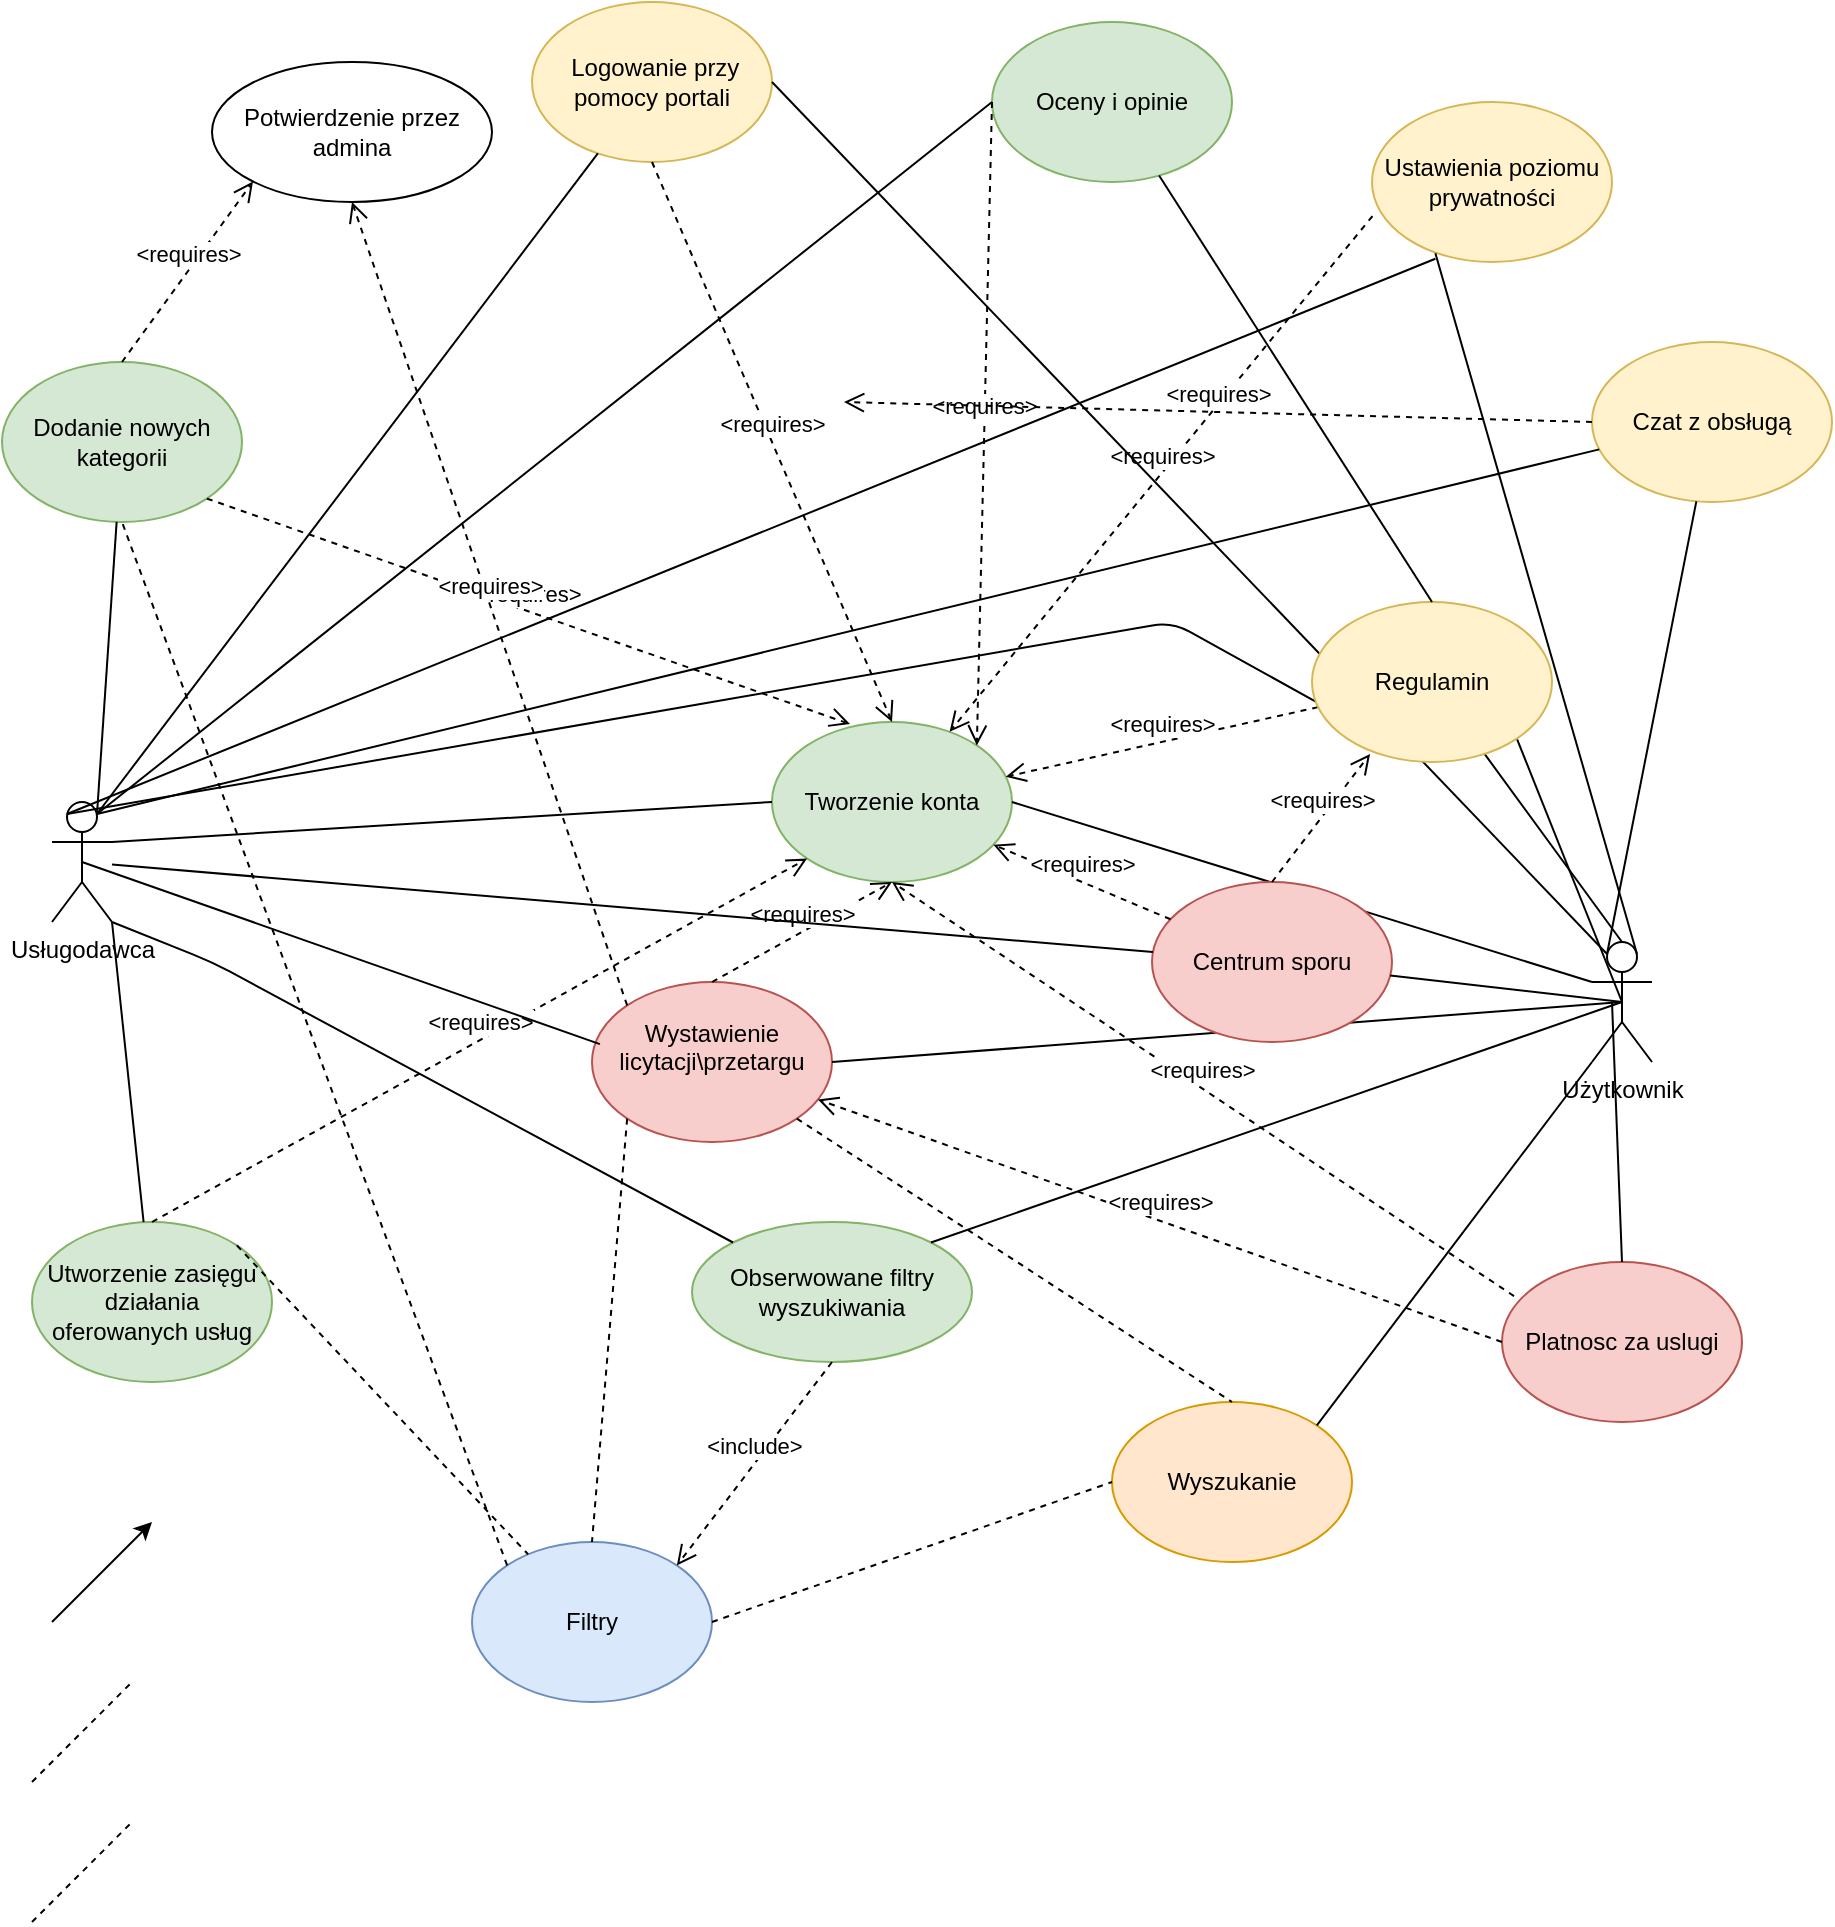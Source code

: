 <mxfile version="12.7.4" type="github">
  <diagram id="X4KtPScDE5aJx_dzZ8nU" name="Page-1">
    <mxGraphModel dx="1426" dy="946" grid="1" gridSize="10" guides="1" tooltips="1" connect="1" arrows="1" fold="1" page="1" pageScale="1" pageWidth="827" pageHeight="1169" math="0" shadow="0">
      <root>
        <mxCell id="0" />
        <mxCell id="1" parent="0" />
        <mxCell id="VTKftnoG7H33NL0N4lO0-1" value="Usługodawca" style="shape=umlActor;verticalLabelPosition=bottom;labelBackgroundColor=#ffffff;verticalAlign=top;html=1;outlineConnect=0;" parent="1" vertex="1">
          <mxGeometry x="60" y="430" width="30" height="60" as="geometry" />
        </mxCell>
        <mxCell id="VTKftnoG7H33NL0N4lO0-3" value="Tworzenie konta" style="ellipse;whiteSpace=wrap;html=1;fillColor=#d5e8d4;strokeColor=#82b366;" parent="1" vertex="1">
          <mxGeometry x="420" y="390" width="120" height="80" as="geometry" />
        </mxCell>
        <mxCell id="VTKftnoG7H33NL0N4lO0-4" value="Dodanie nowych kategorii" style="ellipse;whiteSpace=wrap;html=1;fillColor=#d5e8d4;strokeColor=#82b366;" parent="1" vertex="1">
          <mxGeometry x="35" y="210" width="120" height="80" as="geometry" />
        </mxCell>
        <mxCell id="VTKftnoG7H33NL0N4lO0-5" value="Utworzenie zasięgu działania oferowanych usług" style="ellipse;whiteSpace=wrap;html=1;fillColor=#d5e8d4;strokeColor=#82b366;" parent="1" vertex="1">
          <mxGeometry x="50" y="640" width="120" height="80" as="geometry" />
        </mxCell>
        <mxCell id="VTKftnoG7H33NL0N4lO0-6" value="Użytkownik" style="shape=umlActor;verticalLabelPosition=bottom;labelBackgroundColor=#ffffff;verticalAlign=top;html=1;outlineConnect=0;" parent="1" vertex="1">
          <mxGeometry x="830" y="500" width="30" height="60" as="geometry" />
        </mxCell>
        <mxCell id="VTKftnoG7H33NL0N4lO0-7" value="Oceny i opinie" style="ellipse;whiteSpace=wrap;html=1;fillColor=#d5e8d4;strokeColor=#82b366;" parent="1" vertex="1">
          <mxGeometry x="530" y="40" width="120" height="80" as="geometry" />
        </mxCell>
        <mxCell id="VTKftnoG7H33NL0N4lO0-8" value="Wyszukanie" style="ellipse;whiteSpace=wrap;html=1;fillColor=#ffe6cc;strokeColor=#d79b00;" parent="1" vertex="1">
          <mxGeometry x="590" y="730" width="120" height="80" as="geometry" />
        </mxCell>
        <mxCell id="pVavtnSqjncw0e83FAwv-1" value="" style="endArrow=none;html=1;entryX=1;entryY=1;entryDx=0;entryDy=0;entryPerimeter=0;" parent="1" source="VTKftnoG7H33NL0N4lO0-5" target="VTKftnoG7H33NL0N4lO0-1" edge="1">
          <mxGeometry width="50" height="50" relative="1" as="geometry">
            <mxPoint x="60" y="810" as="sourcePoint" />
            <mxPoint x="110" y="760" as="targetPoint" />
          </mxGeometry>
        </mxCell>
        <mxCell id="pVavtnSqjncw0e83FAwv-2" value="" style="endArrow=none;html=1;entryX=0.75;entryY=0.1;entryDx=0;entryDy=0;entryPerimeter=0;" parent="1" source="VTKftnoG7H33NL0N4lO0-4" target="VTKftnoG7H33NL0N4lO0-1" edge="1">
          <mxGeometry width="50" height="50" relative="1" as="geometry">
            <mxPoint x="60" y="810" as="sourcePoint" />
            <mxPoint x="110" y="760" as="targetPoint" />
          </mxGeometry>
        </mxCell>
        <mxCell id="pVavtnSqjncw0e83FAwv-3" value="" style="endArrow=none;html=1;entryX=0;entryY=1;entryDx=0;entryDy=0;entryPerimeter=0;exitX=1;exitY=0;exitDx=0;exitDy=0;" parent="1" source="VTKftnoG7H33NL0N4lO0-8" target="VTKftnoG7H33NL0N4lO0-6" edge="1">
          <mxGeometry width="50" height="50" relative="1" as="geometry">
            <mxPoint x="680" y="540" as="sourcePoint" />
            <mxPoint x="730" y="450" as="targetPoint" />
          </mxGeometry>
        </mxCell>
        <mxCell id="pVavtnSqjncw0e83FAwv-4" value="" style="endArrow=none;html=1;entryX=0.5;entryY=0;entryDx=0;entryDy=0;entryPerimeter=0;" parent="1" source="S0ehKaY8ns1uEptwOW_V-1" target="VTKftnoG7H33NL0N4lO0-6" edge="1">
          <mxGeometry width="50" height="50" relative="1" as="geometry">
            <mxPoint x="60" y="810" as="sourcePoint" />
            <mxPoint x="110" y="760" as="targetPoint" />
          </mxGeometry>
        </mxCell>
        <mxCell id="pVavtnSqjncw0e83FAwv-5" value="" style="endArrow=none;html=1;entryX=1;entryY=0.333;entryDx=0;entryDy=0;entryPerimeter=0;exitX=0;exitY=0.5;exitDx=0;exitDy=0;" parent="1" source="VTKftnoG7H33NL0N4lO0-3" target="VTKftnoG7H33NL0N4lO0-1" edge="1">
          <mxGeometry width="50" height="50" relative="1" as="geometry">
            <mxPoint x="60" y="810" as="sourcePoint" />
            <mxPoint x="110" y="760" as="targetPoint" />
          </mxGeometry>
        </mxCell>
        <mxCell id="pVavtnSqjncw0e83FAwv-7" value="" style="endArrow=none;html=1;entryX=0;entryY=0.333;entryDx=0;entryDy=0;entryPerimeter=0;exitX=1;exitY=0.5;exitDx=0;exitDy=0;" parent="1" source="VTKftnoG7H33NL0N4lO0-3" target="VTKftnoG7H33NL0N4lO0-6" edge="1">
          <mxGeometry width="50" height="50" relative="1" as="geometry">
            <mxPoint x="60" y="810" as="sourcePoint" />
            <mxPoint x="110" y="760" as="targetPoint" />
          </mxGeometry>
        </mxCell>
        <mxCell id="pVavtnSqjncw0e83FAwv-10" value="&amp;lt;requires&amp;gt;" style="html=1;verticalAlign=bottom;endArrow=open;dashed=1;endSize=8;exitX=1;exitY=1;exitDx=0;exitDy=0;entryX=0.325;entryY=0.013;entryDx=0;entryDy=0;entryPerimeter=0;" parent="1" source="VTKftnoG7H33NL0N4lO0-4" target="VTKftnoG7H33NL0N4lO0-3" edge="1">
          <mxGeometry relative="1" as="geometry">
            <mxPoint x="140" y="710" as="sourcePoint" />
            <mxPoint x="60" y="710" as="targetPoint" />
          </mxGeometry>
        </mxCell>
        <mxCell id="0DhYK3gLRi87V5UBloDc-1" value="&lt;div&gt;Wystawienie &lt;br&gt;&lt;/div&gt;&lt;div&gt;licytacji\przetargu&lt;/div&gt;&lt;div&gt;&lt;br&gt;&lt;/div&gt;" style="ellipse;whiteSpace=wrap;html=1;fillColor=#f8cecc;strokeColor=#b85450;" parent="1" vertex="1">
          <mxGeometry x="330" y="520" width="120" height="80" as="geometry" />
        </mxCell>
        <mxCell id="pVavtnSqjncw0e83FAwv-11" value="&amp;lt;requires&amp;gt;" style="html=1;verticalAlign=bottom;endArrow=open;dashed=1;endSize=8;exitX=0.5;exitY=0;exitDx=0;exitDy=0;entryX=0;entryY=1;entryDx=0;entryDy=0;" parent="1" source="VTKftnoG7H33NL0N4lO0-5" target="VTKftnoG7H33NL0N4lO0-3" edge="1">
          <mxGeometry relative="1" as="geometry">
            <mxPoint x="140" y="740" as="sourcePoint" />
            <mxPoint x="60" y="740" as="targetPoint" />
          </mxGeometry>
        </mxCell>
        <mxCell id="0DhYK3gLRi87V5UBloDc-2" value="" style="endArrow=none;html=1;entryX=0.033;entryY=0.388;entryDx=0;entryDy=0;entryPerimeter=0;exitX=0.5;exitY=0.5;exitDx=0;exitDy=0;exitPerimeter=0;" parent="1" source="VTKftnoG7H33NL0N4lO0-1" target="0DhYK3gLRi87V5UBloDc-1" edge="1">
          <mxGeometry width="50" height="50" relative="1" as="geometry">
            <mxPoint x="60" y="840" as="sourcePoint" />
            <mxPoint x="110" y="790" as="targetPoint" />
          </mxGeometry>
        </mxCell>
        <mxCell id="0DhYK3gLRi87V5UBloDc-3" value="" style="endArrow=none;html=1;entryX=0.5;entryY=0.5;entryDx=0;entryDy=0;entryPerimeter=0;exitX=1;exitY=0.5;exitDx=0;exitDy=0;" parent="1" source="0DhYK3gLRi87V5UBloDc-1" target="VTKftnoG7H33NL0N4lO0-6" edge="1">
          <mxGeometry width="50" height="50" relative="1" as="geometry">
            <mxPoint x="60" y="840" as="sourcePoint" />
            <mxPoint x="110" y="790" as="targetPoint" />
          </mxGeometry>
        </mxCell>
        <mxCell id="0DhYK3gLRi87V5UBloDc-4" value="" style="endArrow=none;dashed=1;html=1;entryX=0.5;entryY=0;entryDx=0;entryDy=0;exitX=1;exitY=1;exitDx=0;exitDy=0;" parent="1" source="0DhYK3gLRi87V5UBloDc-1" target="VTKftnoG7H33NL0N4lO0-8" edge="1">
          <mxGeometry width="50" height="50" relative="1" as="geometry">
            <mxPoint x="60" y="810" as="sourcePoint" />
            <mxPoint x="110" y="760" as="targetPoint" />
          </mxGeometry>
        </mxCell>
        <mxCell id="0DhYK3gLRi87V5UBloDc-6" value="Filtry" style="ellipse;whiteSpace=wrap;html=1;fillColor=#dae8fc;strokeColor=#6c8ebf;" parent="1" vertex="1">
          <mxGeometry x="270" y="800" width="120" height="80" as="geometry" />
        </mxCell>
        <mxCell id="0DhYK3gLRi87V5UBloDc-8" value="" style="endArrow=none;dashed=1;html=1;exitX=1;exitY=0;exitDx=0;exitDy=0;" parent="1" source="VTKftnoG7H33NL0N4lO0-5" target="0DhYK3gLRi87V5UBloDc-6" edge="1">
          <mxGeometry width="50" height="50" relative="1" as="geometry">
            <mxPoint x="60" y="840" as="sourcePoint" />
            <mxPoint x="110" y="790" as="targetPoint" />
          </mxGeometry>
        </mxCell>
        <mxCell id="0DhYK3gLRi87V5UBloDc-9" value="" style="endArrow=none;dashed=1;html=1;entryX=0.5;entryY=0;entryDx=0;entryDy=0;exitX=0;exitY=1;exitDx=0;exitDy=0;" parent="1" source="0DhYK3gLRi87V5UBloDc-1" target="0DhYK3gLRi87V5UBloDc-6" edge="1">
          <mxGeometry width="50" height="50" relative="1" as="geometry">
            <mxPoint x="60" y="840" as="sourcePoint" />
            <mxPoint x="110" y="790" as="targetPoint" />
          </mxGeometry>
        </mxCell>
        <mxCell id="0DhYK3gLRi87V5UBloDc-14" value="" style="endArrow=none;dashed=1;html=1;entryX=0;entryY=0.5;entryDx=0;entryDy=0;exitX=1;exitY=0.5;exitDx=0;exitDy=0;" parent="1" source="0DhYK3gLRi87V5UBloDc-6" target="VTKftnoG7H33NL0N4lO0-8" edge="1">
          <mxGeometry width="50" height="50" relative="1" as="geometry">
            <mxPoint x="60" y="890" as="sourcePoint" />
            <mxPoint x="110" y="840" as="targetPoint" />
          </mxGeometry>
        </mxCell>
        <mxCell id="pVavtnSqjncw0e83FAwv-17" value="" style="endArrow=none;dashed=1;html=1;entryX=0.5;entryY=1;entryDx=0;entryDy=0;exitX=0;exitY=0;exitDx=0;exitDy=0;" parent="1" source="0DhYK3gLRi87V5UBloDc-6" target="VTKftnoG7H33NL0N4lO0-4" edge="1">
          <mxGeometry width="50" height="50" relative="1" as="geometry">
            <mxPoint x="60" y="890" as="sourcePoint" />
            <mxPoint x="110" y="840" as="targetPoint" />
          </mxGeometry>
        </mxCell>
        <mxCell id="pVavtnSqjncw0e83FAwv-19" value="&amp;lt;requires&amp;gt;" style="html=1;verticalAlign=bottom;endArrow=open;dashed=1;endSize=8;entryX=0.5;entryY=1;entryDx=0;entryDy=0;exitX=0.5;exitY=0;exitDx=0;exitDy=0;" parent="1" source="0DhYK3gLRi87V5UBloDc-1" target="VTKftnoG7H33NL0N4lO0-3" edge="1">
          <mxGeometry relative="1" as="geometry">
            <mxPoint x="140" y="840" as="sourcePoint" />
            <mxPoint x="60" y="840" as="targetPoint" />
          </mxGeometry>
        </mxCell>
        <mxCell id="pVavtnSqjncw0e83FAwv-22" value="&amp;lt;requires&amp;gt;" style="html=1;verticalAlign=bottom;endArrow=open;dashed=1;endSize=8;entryX=1;entryY=0;entryDx=0;entryDy=0;exitX=0;exitY=0.5;exitDx=0;exitDy=0;" parent="1" source="VTKftnoG7H33NL0N4lO0-7" target="VTKftnoG7H33NL0N4lO0-3" edge="1">
          <mxGeometry relative="1" as="geometry">
            <mxPoint x="140" y="840" as="sourcePoint" />
            <mxPoint x="60" y="840" as="targetPoint" />
          </mxGeometry>
        </mxCell>
        <mxCell id="pVavtnSqjncw0e83FAwv-23" value="Potwierdzenie przez admina" style="ellipse;whiteSpace=wrap;html=1;" parent="1" vertex="1">
          <mxGeometry x="140" y="60" width="140" height="70" as="geometry" />
        </mxCell>
        <mxCell id="pVavtnSqjncw0e83FAwv-24" value="&amp;lt;requires&amp;gt;" style="html=1;verticalAlign=bottom;endArrow=open;dashed=1;endSize=8;entryX=0;entryY=1;entryDx=0;entryDy=0;exitX=0.5;exitY=0;exitDx=0;exitDy=0;" parent="1" source="VTKftnoG7H33NL0N4lO0-4" target="pVavtnSqjncw0e83FAwv-23" edge="1">
          <mxGeometry relative="1" as="geometry">
            <mxPoint x="350" y="140" as="sourcePoint" />
            <mxPoint x="270" y="140" as="targetPoint" />
          </mxGeometry>
        </mxCell>
        <mxCell id="mBskaRo_Ft7Vnl39dQsI-1" value="&amp;lt;requires&amp;gt;" style="html=1;verticalAlign=bottom;endArrow=open;dashed=1;endSize=8;entryX=0.5;entryY=1;entryDx=0;entryDy=0;exitX=0;exitY=0;exitDx=0;exitDy=0;" parent="1" source="0DhYK3gLRi87V5UBloDc-1" target="pVavtnSqjncw0e83FAwv-23" edge="1">
          <mxGeometry relative="1" as="geometry">
            <mxPoint x="230" y="170" as="sourcePoint" />
            <mxPoint x="320.503" y="99.749" as="targetPoint" />
          </mxGeometry>
        </mxCell>
        <mxCell id="pVavtnSqjncw0e83FAwv-26" value="Obserwowane filtry wyszukiwania" style="ellipse;whiteSpace=wrap;html=1;fillColor=#d5e8d4;strokeColor=#82b366;" parent="1" vertex="1">
          <mxGeometry x="380" y="640" width="140" height="70" as="geometry" />
        </mxCell>
        <mxCell id="pVavtnSqjncw0e83FAwv-28" value="" style="endArrow=none;html=1;entryX=1;entryY=1;entryDx=0;entryDy=0;entryPerimeter=0;exitX=0;exitY=0;exitDx=0;exitDy=0;" parent="1" source="pVavtnSqjncw0e83FAwv-26" target="VTKftnoG7H33NL0N4lO0-1" edge="1">
          <mxGeometry width="50" height="50" relative="1" as="geometry">
            <mxPoint x="60" y="840" as="sourcePoint" />
            <mxPoint x="110" y="790" as="targetPoint" />
            <Array as="points">
              <mxPoint x="140" y="510" />
            </Array>
          </mxGeometry>
        </mxCell>
        <mxCell id="pVavtnSqjncw0e83FAwv-29" value="" style="endArrow=none;html=1;entryX=1;entryY=0;entryDx=0;entryDy=0;exitX=0.5;exitY=0.5;exitDx=0;exitDy=0;exitPerimeter=0;" parent="1" source="VTKftnoG7H33NL0N4lO0-6" target="pVavtnSqjncw0e83FAwv-26" edge="1">
          <mxGeometry width="50" height="50" relative="1" as="geometry">
            <mxPoint x="770" y="500" as="sourcePoint" />
            <mxPoint x="110" y="790" as="targetPoint" />
          </mxGeometry>
        </mxCell>
        <mxCell id="pVavtnSqjncw0e83FAwv-30" value="&amp;lt;include&amp;gt;" style="html=1;verticalAlign=bottom;endArrow=open;dashed=1;endSize=8;exitX=0.5;exitY=1;exitDx=0;exitDy=0;entryX=1;entryY=0;entryDx=0;entryDy=0;" parent="1" source="pVavtnSqjncw0e83FAwv-26" target="0DhYK3gLRi87V5UBloDc-6" edge="1">
          <mxGeometry relative="1" as="geometry">
            <mxPoint x="140" y="790" as="sourcePoint" />
            <mxPoint x="60" y="790" as="targetPoint" />
          </mxGeometry>
        </mxCell>
        <mxCell id="S0ehKaY8ns1uEptwOW_V-2" value="" style="endArrow=classic;html=1;" parent="1" edge="1">
          <mxGeometry width="50" height="50" relative="1" as="geometry">
            <mxPoint x="60" y="840" as="sourcePoint" />
            <mxPoint x="110" y="790" as="targetPoint" />
          </mxGeometry>
        </mxCell>
        <mxCell id="S0ehKaY8ns1uEptwOW_V-3" value="" style="endArrow=none;dashed=1;html=1;" parent="1" edge="1">
          <mxGeometry width="50" height="50" relative="1" as="geometry">
            <mxPoint x="50" y="920" as="sourcePoint" />
            <mxPoint x="100" y="870" as="targetPoint" />
          </mxGeometry>
        </mxCell>
        <mxCell id="S0ehKaY8ns1uEptwOW_V-4" value="" style="endArrow=none;dashed=1;html=1;" parent="1" edge="1">
          <mxGeometry width="50" height="50" relative="1" as="geometry">
            <mxPoint x="50" y="990" as="sourcePoint" />
            <mxPoint x="100" y="940" as="targetPoint" />
          </mxGeometry>
        </mxCell>
        <mxCell id="S0ehKaY8ns1uEptwOW_V-6" value="&amp;lt;requires&amp;gt;" style="html=1;verticalAlign=bottom;endArrow=open;dashed=1;endSize=8;" parent="1" source="S0ehKaY8ns1uEptwOW_V-1" target="VTKftnoG7H33NL0N4lO0-3" edge="1">
          <mxGeometry relative="1" as="geometry">
            <mxPoint x="450" y="430" as="sourcePoint" />
            <mxPoint x="530" y="280" as="targetPoint" />
          </mxGeometry>
        </mxCell>
        <mxCell id="S0ehKaY8ns1uEptwOW_V-7" value="Ustawienia poziomu prywatności" style="ellipse;whiteSpace=wrap;html=1;fillColor=#fff2cc;strokeColor=#d6b656;" parent="1" vertex="1">
          <mxGeometry x="720" y="80" width="120" height="80" as="geometry" />
        </mxCell>
        <mxCell id="S0ehKaY8ns1uEptwOW_V-8" value="&amp;lt;requires&amp;gt;" style="html=1;verticalAlign=bottom;endArrow=open;dashed=1;endSize=8;exitX=0.002;exitY=0.713;exitDx=0;exitDy=0;exitPerimeter=0;" parent="1" source="S0ehKaY8ns1uEptwOW_V-7" target="VTKftnoG7H33NL0N4lO0-3" edge="1">
          <mxGeometry relative="1" as="geometry">
            <mxPoint x="599.924" y="372.306" as="sourcePoint" />
            <mxPoint x="549.969" y="277.72" as="targetPoint" />
          </mxGeometry>
        </mxCell>
        <mxCell id="S0ehKaY8ns1uEptwOW_V-9" value="Czat z obsługą" style="ellipse;whiteSpace=wrap;html=1;fillColor=#fff2cc;strokeColor=#d6b656;" parent="1" vertex="1">
          <mxGeometry x="830" y="200" width="120" height="80" as="geometry" />
        </mxCell>
        <mxCell id="S0ehKaY8ns1uEptwOW_V-10" value="&amp;lt;requires&amp;gt;" style="html=1;verticalAlign=bottom;endArrow=open;dashed=1;endSize=8;exitX=0;exitY=0.5;exitDx=0;exitDy=0;" parent="1" source="S0ehKaY8ns1uEptwOW_V-9" edge="1">
          <mxGeometry relative="1" as="geometry">
            <mxPoint x="630.24" y="127.04" as="sourcePoint" />
            <mxPoint x="456" y="230" as="targetPoint" />
          </mxGeometry>
        </mxCell>
        <mxCell id="S0ehKaY8ns1uEptwOW_V-11" value="&amp;nbsp;Logowanie przy pomocy portali" style="ellipse;whiteSpace=wrap;html=1;fillColor=#fff2cc;strokeColor=#d6b656;" parent="1" vertex="1">
          <mxGeometry x="300" y="30" width="120" height="80" as="geometry" />
        </mxCell>
        <mxCell id="S0ehKaY8ns1uEptwOW_V-14" value="&amp;lt;requires&amp;gt;" style="html=1;verticalAlign=bottom;endArrow=open;dashed=1;endSize=8;exitX=0;exitY=0.5;exitDx=0;exitDy=0;entryX=0.5;entryY=0;entryDx=0;entryDy=0;" parent="1" target="VTKftnoG7H33NL0N4lO0-3" edge="1">
          <mxGeometry relative="1" as="geometry">
            <mxPoint x="360" y="110.0" as="sourcePoint" />
            <mxPoint x="380" y="210" as="targetPoint" />
          </mxGeometry>
        </mxCell>
        <mxCell id="S0ehKaY8ns1uEptwOW_V-15" value="" style="endArrow=none;html=1;entryX=0.25;entryY=0.1;entryDx=0;entryDy=0;entryPerimeter=0;" parent="1" source="S0ehKaY8ns1uEptwOW_V-9" target="VTKftnoG7H33NL0N4lO0-6" edge="1">
          <mxGeometry width="50" height="50" relative="1" as="geometry">
            <mxPoint x="537.354" y="115.601" as="sourcePoint" />
            <mxPoint x="795" y="450" as="targetPoint" />
          </mxGeometry>
        </mxCell>
        <mxCell id="S0ehKaY8ns1uEptwOW_V-16" value="" style="endArrow=none;html=1;exitX=0.75;exitY=0.1;exitDx=0;exitDy=0;exitPerimeter=0;" parent="1" source="VTKftnoG7H33NL0N4lO0-1" target="S0ehKaY8ns1uEptwOW_V-9" edge="1">
          <mxGeometry width="50" height="50" relative="1" as="geometry">
            <mxPoint x="547.354" y="125.601" as="sourcePoint" />
            <mxPoint x="805" y="460" as="targetPoint" />
          </mxGeometry>
        </mxCell>
        <mxCell id="S0ehKaY8ns1uEptwOW_V-17" value="" style="endArrow=none;html=1;exitX=0.264;exitY=0.98;exitDx=0;exitDy=0;exitPerimeter=0;entryX=0.25;entryY=0.1;entryDx=0;entryDy=0;entryPerimeter=0;" parent="1" source="S0ehKaY8ns1uEptwOW_V-7" target="VTKftnoG7H33NL0N4lO0-1" edge="1">
          <mxGeometry width="50" height="50" relative="1" as="geometry">
            <mxPoint x="557.354" y="135.601" as="sourcePoint" />
            <mxPoint x="815" y="470" as="targetPoint" />
          </mxGeometry>
        </mxCell>
        <mxCell id="S0ehKaY8ns1uEptwOW_V-18" value="" style="endArrow=none;html=1;entryX=0.75;entryY=0.1;entryDx=0;entryDy=0;entryPerimeter=0;exitX=0.264;exitY=0.945;exitDx=0;exitDy=0;exitPerimeter=0;" parent="1" source="S0ehKaY8ns1uEptwOW_V-7" target="VTKftnoG7H33NL0N4lO0-6" edge="1">
          <mxGeometry width="50" height="50" relative="1" as="geometry">
            <mxPoint x="567.354" y="145.601" as="sourcePoint" />
            <mxPoint x="825" y="480" as="targetPoint" />
          </mxGeometry>
        </mxCell>
        <mxCell id="S0ehKaY8ns1uEptwOW_V-19" value="" style="endArrow=none;html=1;exitX=1;exitY=1;exitDx=0;exitDy=0;entryX=0.5;entryY=0.5;entryDx=0;entryDy=0;entryPerimeter=0;" parent="1" source="S0ehKaY8ns1uEptwOW_V-1" target="VTKftnoG7H33NL0N4lO0-6" edge="1">
          <mxGeometry width="50" height="50" relative="1" as="geometry">
            <mxPoint x="577.354" y="155.601" as="sourcePoint" />
            <mxPoint x="780" y="470" as="targetPoint" />
          </mxGeometry>
        </mxCell>
        <mxCell id="S0ehKaY8ns1uEptwOW_V-20" value="" style="endArrow=none;html=1;entryX=0.038;entryY=0.641;entryDx=0;entryDy=0;entryPerimeter=0;exitX=0.25;exitY=0.1;exitDx=0;exitDy=0;exitPerimeter=0;" parent="1" source="VTKftnoG7H33NL0N4lO0-1" target="S0ehKaY8ns1uEptwOW_V-1" edge="1">
          <mxGeometry width="50" height="50" relative="1" as="geometry">
            <mxPoint x="587.354" y="165.601" as="sourcePoint" />
            <mxPoint x="845" y="500" as="targetPoint" />
            <Array as="points">
              <mxPoint x="620" y="340" />
            </Array>
          </mxGeometry>
        </mxCell>
        <mxCell id="S0ehKaY8ns1uEptwOW_V-25" value="" style="endArrow=none;html=1;entryX=0.75;entryY=0.1;entryDx=0;entryDy=0;entryPerimeter=0;" parent="1" source="S0ehKaY8ns1uEptwOW_V-11" target="VTKftnoG7H33NL0N4lO0-1" edge="1">
          <mxGeometry width="50" height="50" relative="1" as="geometry">
            <mxPoint x="597.354" y="175.601" as="sourcePoint" />
            <mxPoint x="855" y="510" as="targetPoint" />
          </mxGeometry>
        </mxCell>
        <mxCell id="S0ehKaY8ns1uEptwOW_V-27" value="" style="endArrow=none;html=1;entryX=0.25;entryY=0.1;entryDx=0;entryDy=0;entryPerimeter=0;exitX=1;exitY=0.5;exitDx=0;exitDy=0;" parent="1" source="S0ehKaY8ns1uEptwOW_V-11" target="VTKftnoG7H33NL0N4lO0-6" edge="1">
          <mxGeometry width="50" height="50" relative="1" as="geometry">
            <mxPoint x="607.354" y="185.601" as="sourcePoint" />
            <mxPoint x="865" y="520" as="targetPoint" />
          </mxGeometry>
        </mxCell>
        <mxCell id="S0ehKaY8ns1uEptwOW_V-28" value="Platnosc za uslugi" style="ellipse;whiteSpace=wrap;html=1;fillColor=#f8cecc;strokeColor=#b85450;" parent="1" vertex="1">
          <mxGeometry x="785" y="660" width="120" height="80" as="geometry" />
        </mxCell>
        <mxCell id="S0ehKaY8ns1uEptwOW_V-29" value="&amp;lt;requires&amp;gt;" style="html=1;verticalAlign=bottom;endArrow=open;dashed=1;endSize=8;exitX=0.05;exitY=0.213;exitDx=0;exitDy=0;exitPerimeter=0;entryX=0.5;entryY=1;entryDx=0;entryDy=0;" parent="1" source="S0ehKaY8ns1uEptwOW_V-28" target="VTKftnoG7H33NL0N4lO0-3" edge="1">
          <mxGeometry relative="1" as="geometry">
            <mxPoint x="747.644" y="630.004" as="sourcePoint" />
            <mxPoint x="650.0" y="543.825" as="targetPoint" />
          </mxGeometry>
        </mxCell>
        <mxCell id="S0ehKaY8ns1uEptwOW_V-1" value="Regulamin" style="ellipse;whiteSpace=wrap;html=1;fillColor=#fff2cc;strokeColor=#d6b656;" parent="1" vertex="1">
          <mxGeometry x="690" y="330" width="120" height="80" as="geometry" />
        </mxCell>
        <mxCell id="S0ehKaY8ns1uEptwOW_V-30" value="" style="endArrow=none;html=1;entryX=0.5;entryY=0;entryDx=0;entryDy=0;entryPerimeter=0;" parent="1" source="VTKftnoG7H33NL0N4lO0-7" target="S0ehKaY8ns1uEptwOW_V-1" edge="1">
          <mxGeometry width="50" height="50" relative="1" as="geometry">
            <mxPoint x="612.457" y="117.092" as="sourcePoint" />
            <mxPoint x="845" y="500" as="targetPoint" />
          </mxGeometry>
        </mxCell>
        <mxCell id="S0ehKaY8ns1uEptwOW_V-32" value="" style="endArrow=none;html=1;entryX=0.5;entryY=0;entryDx=0;entryDy=0;" parent="1" target="S0ehKaY8ns1uEptwOW_V-28" edge="1">
          <mxGeometry width="50" height="50" relative="1" as="geometry">
            <mxPoint x="840" y="530" as="sourcePoint" />
            <mxPoint x="860" y="636.33" as="targetPoint" />
          </mxGeometry>
        </mxCell>
        <mxCell id="S0ehKaY8ns1uEptwOW_V-33" value="&amp;lt;requires&amp;gt;" style="html=1;verticalAlign=bottom;endArrow=open;dashed=1;endSize=8;exitX=0;exitY=0.5;exitDx=0;exitDy=0;" parent="1" source="S0ehKaY8ns1uEptwOW_V-28" target="0DhYK3gLRi87V5UBloDc-1" edge="1">
          <mxGeometry relative="1" as="geometry">
            <mxPoint x="801" y="687.04" as="sourcePoint" />
            <mxPoint x="450" y="490" as="targetPoint" />
          </mxGeometry>
        </mxCell>
        <mxCell id="S0ehKaY8ns1uEptwOW_V-35" value="Centrum sporu" style="ellipse;whiteSpace=wrap;html=1;fillColor=#f8cecc;strokeColor=#b85450;" parent="1" vertex="1">
          <mxGeometry x="610" y="470" width="120" height="80" as="geometry" />
        </mxCell>
        <mxCell id="3xP6skG6YfQYVXXoo4Wh-2" value="" style="endArrow=none;html=1;entryX=0.75;entryY=0.1;entryDx=0;entryDy=0;entryPerimeter=0;exitX=0;exitY=0.5;exitDx=0;exitDy=0;" edge="1" parent="1" source="VTKftnoG7H33NL0N4lO0-7" target="VTKftnoG7H33NL0N4lO0-1">
          <mxGeometry width="50" height="50" relative="1" as="geometry">
            <mxPoint x="500.472" y="130.002" as="sourcePoint" />
            <mxPoint x="250" y="460.29" as="targetPoint" />
          </mxGeometry>
        </mxCell>
        <mxCell id="3xP6skG6YfQYVXXoo4Wh-4" value="&amp;lt;requires&amp;gt;" style="html=1;verticalAlign=bottom;endArrow=open;dashed=1;endSize=8;" edge="1" parent="1" source="S0ehKaY8ns1uEptwOW_V-35" target="VTKftnoG7H33NL0N4lO0-3">
          <mxGeometry relative="1" as="geometry">
            <mxPoint x="827" y="660" as="sourcePoint" />
            <mxPoint x="520" y="453" as="targetPoint" />
          </mxGeometry>
        </mxCell>
        <mxCell id="3xP6skG6YfQYVXXoo4Wh-5" value="&amp;lt;requires&amp;gt;" style="html=1;verticalAlign=bottom;endArrow=open;dashed=1;endSize=8;exitX=0.5;exitY=0;exitDx=0;exitDy=0;entryX=0.242;entryY=0.95;entryDx=0;entryDy=0;entryPerimeter=0;" edge="1" parent="1" source="S0ehKaY8ns1uEptwOW_V-35" target="S0ehKaY8ns1uEptwOW_V-1">
          <mxGeometry relative="1" as="geometry">
            <mxPoint x="785" y="492" as="sourcePoint" />
            <mxPoint x="661" y="430" as="targetPoint" />
          </mxGeometry>
        </mxCell>
        <mxCell id="3xP6skG6YfQYVXXoo4Wh-6" value="" style="endArrow=none;html=1;entryX=0.5;entryY=0.5;entryDx=0;entryDy=0;entryPerimeter=0;" edge="1" parent="1" source="S0ehKaY8ns1uEptwOW_V-35" target="VTKftnoG7H33NL0N4lO0-6">
          <mxGeometry width="50" height="50" relative="1" as="geometry">
            <mxPoint x="730" y="520" as="sourcePoint" />
            <mxPoint x="1020" y="610" as="targetPoint" />
          </mxGeometry>
        </mxCell>
        <mxCell id="3xP6skG6YfQYVXXoo4Wh-8" value="" style="endArrow=none;html=1;" edge="1" parent="1" source="VTKftnoG7H33NL0N4lO0-1" target="S0ehKaY8ns1uEptwOW_V-35">
          <mxGeometry width="50" height="50" relative="1" as="geometry">
            <mxPoint x="154.997" y="469.999" as="sourcePoint" />
            <mxPoint x="270.86" y="483.24" as="targetPoint" />
          </mxGeometry>
        </mxCell>
      </root>
    </mxGraphModel>
  </diagram>
</mxfile>

